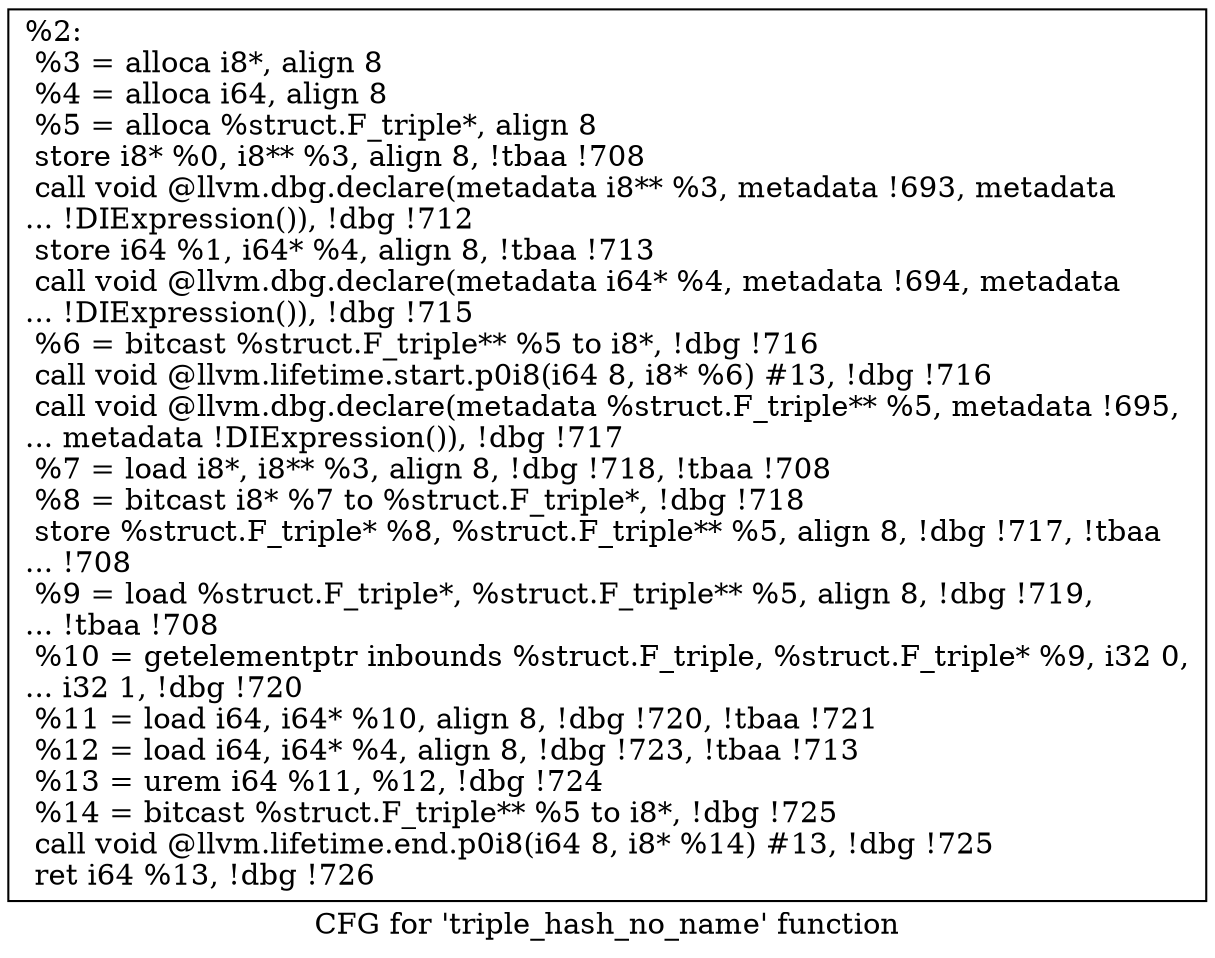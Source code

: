 digraph "CFG for 'triple_hash_no_name' function" {
	label="CFG for 'triple_hash_no_name' function";

	Node0x24befe0 [shape=record,label="{%2:\l  %3 = alloca i8*, align 8\l  %4 = alloca i64, align 8\l  %5 = alloca %struct.F_triple*, align 8\l  store i8* %0, i8** %3, align 8, !tbaa !708\l  call void @llvm.dbg.declare(metadata i8** %3, metadata !693, metadata\l... !DIExpression()), !dbg !712\l  store i64 %1, i64* %4, align 8, !tbaa !713\l  call void @llvm.dbg.declare(metadata i64* %4, metadata !694, metadata\l... !DIExpression()), !dbg !715\l  %6 = bitcast %struct.F_triple** %5 to i8*, !dbg !716\l  call void @llvm.lifetime.start.p0i8(i64 8, i8* %6) #13, !dbg !716\l  call void @llvm.dbg.declare(metadata %struct.F_triple** %5, metadata !695,\l... metadata !DIExpression()), !dbg !717\l  %7 = load i8*, i8** %3, align 8, !dbg !718, !tbaa !708\l  %8 = bitcast i8* %7 to %struct.F_triple*, !dbg !718\l  store %struct.F_triple* %8, %struct.F_triple** %5, align 8, !dbg !717, !tbaa\l... !708\l  %9 = load %struct.F_triple*, %struct.F_triple** %5, align 8, !dbg !719,\l... !tbaa !708\l  %10 = getelementptr inbounds %struct.F_triple, %struct.F_triple* %9, i32 0,\l... i32 1, !dbg !720\l  %11 = load i64, i64* %10, align 8, !dbg !720, !tbaa !721\l  %12 = load i64, i64* %4, align 8, !dbg !723, !tbaa !713\l  %13 = urem i64 %11, %12, !dbg !724\l  %14 = bitcast %struct.F_triple** %5 to i8*, !dbg !725\l  call void @llvm.lifetime.end.p0i8(i64 8, i8* %14) #13, !dbg !725\l  ret i64 %13, !dbg !726\l}"];
}
